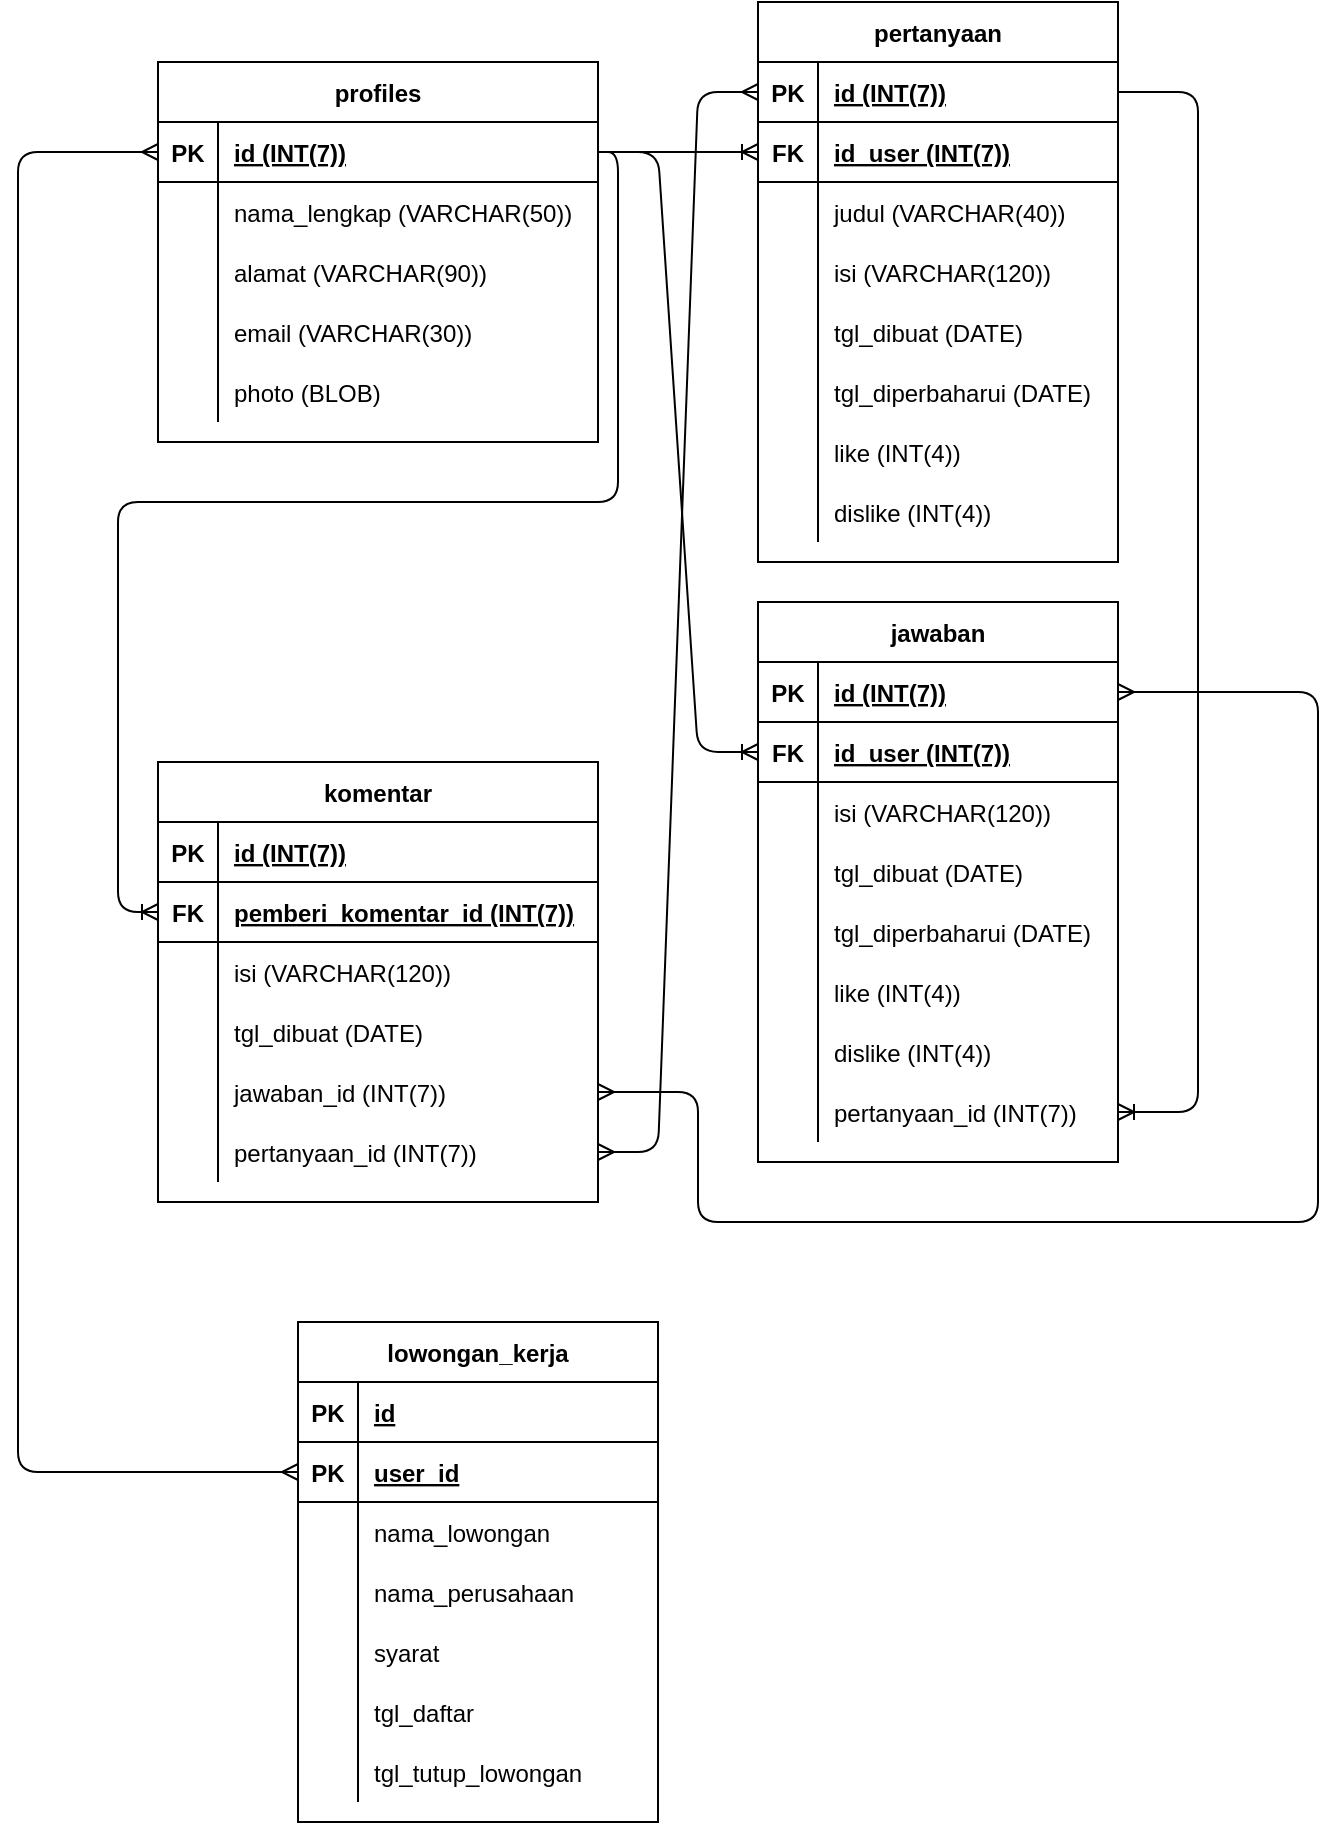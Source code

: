 <mxfile version="13.5.9" type="github">
  <diagram id="R2lEEEUBdFMjLlhIrx00" name="Page-1">
    <mxGraphModel dx="868" dy="488" grid="1" gridSize="10" guides="1" tooltips="1" connect="1" arrows="1" fold="1" page="1" pageScale="1" pageWidth="850" pageHeight="1100" math="0" shadow="0" extFonts="Permanent Marker^https://fonts.googleapis.com/css?family=Permanent+Marker">
      <root>
        <mxCell id="0" />
        <mxCell id="1" parent="0" />
        <mxCell id="UlUVK7WOqjUsJn8yde_S-92" value="profiles" style="shape=table;startSize=30;container=1;collapsible=1;childLayout=tableLayout;fixedRows=1;rowLines=0;fontStyle=1;align=center;resizeLast=1;" vertex="1" parent="1">
          <mxGeometry x="120" y="50" width="220" height="190" as="geometry" />
        </mxCell>
        <mxCell id="UlUVK7WOqjUsJn8yde_S-93" value="" style="shape=partialRectangle;collapsible=0;dropTarget=0;pointerEvents=0;fillColor=none;top=0;left=0;bottom=1;right=0;points=[[0,0.5],[1,0.5]];portConstraint=eastwest;" vertex="1" parent="UlUVK7WOqjUsJn8yde_S-92">
          <mxGeometry y="30" width="220" height="30" as="geometry" />
        </mxCell>
        <mxCell id="UlUVK7WOqjUsJn8yde_S-94" value="PK" style="shape=partialRectangle;connectable=0;fillColor=none;top=0;left=0;bottom=0;right=0;fontStyle=1;overflow=hidden;" vertex="1" parent="UlUVK7WOqjUsJn8yde_S-93">
          <mxGeometry width="30" height="30" as="geometry" />
        </mxCell>
        <mxCell id="UlUVK7WOqjUsJn8yde_S-95" value="id (INT(7))" style="shape=partialRectangle;connectable=0;fillColor=none;top=0;left=0;bottom=0;right=0;align=left;spacingLeft=6;fontStyle=5;overflow=hidden;" vertex="1" parent="UlUVK7WOqjUsJn8yde_S-93">
          <mxGeometry x="30" width="190" height="30" as="geometry" />
        </mxCell>
        <mxCell id="UlUVK7WOqjUsJn8yde_S-96" value="" style="shape=partialRectangle;collapsible=0;dropTarget=0;pointerEvents=0;fillColor=none;top=0;left=0;bottom=0;right=0;points=[[0,0.5],[1,0.5]];portConstraint=eastwest;" vertex="1" parent="UlUVK7WOqjUsJn8yde_S-92">
          <mxGeometry y="60" width="220" height="30" as="geometry" />
        </mxCell>
        <mxCell id="UlUVK7WOqjUsJn8yde_S-97" value="" style="shape=partialRectangle;connectable=0;fillColor=none;top=0;left=0;bottom=0;right=0;editable=1;overflow=hidden;" vertex="1" parent="UlUVK7WOqjUsJn8yde_S-96">
          <mxGeometry width="30" height="30" as="geometry" />
        </mxCell>
        <mxCell id="UlUVK7WOqjUsJn8yde_S-98" value="nama_lengkap (VARCHAR(50))" style="shape=partialRectangle;connectable=0;fillColor=none;top=0;left=0;bottom=0;right=0;align=left;spacingLeft=6;overflow=hidden;" vertex="1" parent="UlUVK7WOqjUsJn8yde_S-96">
          <mxGeometry x="30" width="190" height="30" as="geometry" />
        </mxCell>
        <mxCell id="UlUVK7WOqjUsJn8yde_S-99" value="" style="shape=partialRectangle;collapsible=0;dropTarget=0;pointerEvents=0;fillColor=none;top=0;left=0;bottom=0;right=0;points=[[0,0.5],[1,0.5]];portConstraint=eastwest;" vertex="1" parent="UlUVK7WOqjUsJn8yde_S-92">
          <mxGeometry y="90" width="220" height="30" as="geometry" />
        </mxCell>
        <mxCell id="UlUVK7WOqjUsJn8yde_S-100" value="" style="shape=partialRectangle;connectable=0;fillColor=none;top=0;left=0;bottom=0;right=0;editable=1;overflow=hidden;" vertex="1" parent="UlUVK7WOqjUsJn8yde_S-99">
          <mxGeometry width="30" height="30" as="geometry" />
        </mxCell>
        <mxCell id="UlUVK7WOqjUsJn8yde_S-101" value="alamat (VARCHAR(90))" style="shape=partialRectangle;connectable=0;fillColor=none;top=0;left=0;bottom=0;right=0;align=left;spacingLeft=6;overflow=hidden;" vertex="1" parent="UlUVK7WOqjUsJn8yde_S-99">
          <mxGeometry x="30" width="190" height="30" as="geometry" />
        </mxCell>
        <mxCell id="UlUVK7WOqjUsJn8yde_S-102" value="" style="shape=partialRectangle;collapsible=0;dropTarget=0;pointerEvents=0;fillColor=none;top=0;left=0;bottom=0;right=0;points=[[0,0.5],[1,0.5]];portConstraint=eastwest;" vertex="1" parent="UlUVK7WOqjUsJn8yde_S-92">
          <mxGeometry y="120" width="220" height="30" as="geometry" />
        </mxCell>
        <mxCell id="UlUVK7WOqjUsJn8yde_S-103" value="" style="shape=partialRectangle;connectable=0;fillColor=none;top=0;left=0;bottom=0;right=0;editable=1;overflow=hidden;" vertex="1" parent="UlUVK7WOqjUsJn8yde_S-102">
          <mxGeometry width="30" height="30" as="geometry" />
        </mxCell>
        <mxCell id="UlUVK7WOqjUsJn8yde_S-104" value="email (VARCHAR(30))" style="shape=partialRectangle;connectable=0;fillColor=none;top=0;left=0;bottom=0;right=0;align=left;spacingLeft=6;overflow=hidden;" vertex="1" parent="UlUVK7WOqjUsJn8yde_S-102">
          <mxGeometry x="30" width="190" height="30" as="geometry" />
        </mxCell>
        <mxCell id="UlUVK7WOqjUsJn8yde_S-105" value="" style="shape=partialRectangle;collapsible=0;dropTarget=0;pointerEvents=0;fillColor=none;top=0;left=0;bottom=0;right=0;points=[[0,0.5],[1,0.5]];portConstraint=eastwest;" vertex="1" parent="UlUVK7WOqjUsJn8yde_S-92">
          <mxGeometry y="150" width="220" height="30" as="geometry" />
        </mxCell>
        <mxCell id="UlUVK7WOqjUsJn8yde_S-106" value="" style="shape=partialRectangle;connectable=0;fillColor=none;top=0;left=0;bottom=0;right=0;editable=1;overflow=hidden;" vertex="1" parent="UlUVK7WOqjUsJn8yde_S-105">
          <mxGeometry width="30" height="30" as="geometry" />
        </mxCell>
        <mxCell id="UlUVK7WOqjUsJn8yde_S-107" value="photo (BLOB)" style="shape=partialRectangle;connectable=0;fillColor=none;top=0;left=0;bottom=0;right=0;align=left;spacingLeft=6;overflow=hidden;" vertex="1" parent="UlUVK7WOqjUsJn8yde_S-105">
          <mxGeometry x="30" width="190" height="30" as="geometry" />
        </mxCell>
        <mxCell id="UlUVK7WOqjUsJn8yde_S-108" value="pertanyaan" style="shape=table;startSize=30;container=1;collapsible=1;childLayout=tableLayout;fixedRows=1;rowLines=0;fontStyle=1;align=center;resizeLast=1;" vertex="1" parent="1">
          <mxGeometry x="420" y="20" width="180" height="280" as="geometry" />
        </mxCell>
        <mxCell id="UlUVK7WOqjUsJn8yde_S-109" value="" style="shape=partialRectangle;collapsible=0;dropTarget=0;pointerEvents=0;fillColor=none;top=0;left=0;bottom=1;right=0;points=[[0,0.5],[1,0.5]];portConstraint=eastwest;" vertex="1" parent="UlUVK7WOqjUsJn8yde_S-108">
          <mxGeometry y="30" width="180" height="30" as="geometry" />
        </mxCell>
        <mxCell id="UlUVK7WOqjUsJn8yde_S-110" value="PK" style="shape=partialRectangle;connectable=0;fillColor=none;top=0;left=0;bottom=0;right=0;fontStyle=1;overflow=hidden;" vertex="1" parent="UlUVK7WOqjUsJn8yde_S-109">
          <mxGeometry width="30" height="30" as="geometry" />
        </mxCell>
        <mxCell id="UlUVK7WOqjUsJn8yde_S-111" value="id (INT(7))" style="shape=partialRectangle;connectable=0;fillColor=none;top=0;left=0;bottom=0;right=0;align=left;spacingLeft=6;fontStyle=5;overflow=hidden;" vertex="1" parent="UlUVK7WOqjUsJn8yde_S-109">
          <mxGeometry x="30" width="150" height="30" as="geometry" />
        </mxCell>
        <mxCell id="UlUVK7WOqjUsJn8yde_S-112" value="" style="shape=partialRectangle;collapsible=0;dropTarget=0;pointerEvents=0;fillColor=none;top=0;left=0;bottom=1;right=0;points=[[0,0.5],[1,0.5]];portConstraint=eastwest;" vertex="1" parent="UlUVK7WOqjUsJn8yde_S-108">
          <mxGeometry y="60" width="180" height="30" as="geometry" />
        </mxCell>
        <mxCell id="UlUVK7WOqjUsJn8yde_S-113" value="FK" style="shape=partialRectangle;connectable=0;fillColor=none;top=0;left=0;bottom=0;right=0;fontStyle=1;overflow=hidden;" vertex="1" parent="UlUVK7WOqjUsJn8yde_S-112">
          <mxGeometry width="30" height="30" as="geometry" />
        </mxCell>
        <mxCell id="UlUVK7WOqjUsJn8yde_S-114" value="id_user (INT(7))" style="shape=partialRectangle;connectable=0;fillColor=none;top=0;left=0;bottom=0;right=0;align=left;spacingLeft=6;fontStyle=5;overflow=hidden;" vertex="1" parent="UlUVK7WOqjUsJn8yde_S-112">
          <mxGeometry x="30" width="150" height="30" as="geometry" />
        </mxCell>
        <mxCell id="UlUVK7WOqjUsJn8yde_S-115" value="" style="shape=partialRectangle;collapsible=0;dropTarget=0;pointerEvents=0;fillColor=none;top=0;left=0;bottom=0;right=0;points=[[0,0.5],[1,0.5]];portConstraint=eastwest;" vertex="1" parent="UlUVK7WOqjUsJn8yde_S-108">
          <mxGeometry y="90" width="180" height="30" as="geometry" />
        </mxCell>
        <mxCell id="UlUVK7WOqjUsJn8yde_S-116" value="" style="shape=partialRectangle;connectable=0;fillColor=none;top=0;left=0;bottom=0;right=0;editable=1;overflow=hidden;" vertex="1" parent="UlUVK7WOqjUsJn8yde_S-115">
          <mxGeometry width="30" height="30" as="geometry" />
        </mxCell>
        <mxCell id="UlUVK7WOqjUsJn8yde_S-117" value="judul (VARCHAR(40))" style="shape=partialRectangle;connectable=0;fillColor=none;top=0;left=0;bottom=0;right=0;align=left;spacingLeft=6;overflow=hidden;" vertex="1" parent="UlUVK7WOqjUsJn8yde_S-115">
          <mxGeometry x="30" width="150" height="30" as="geometry" />
        </mxCell>
        <mxCell id="UlUVK7WOqjUsJn8yde_S-118" value="" style="shape=partialRectangle;collapsible=0;dropTarget=0;pointerEvents=0;fillColor=none;top=0;left=0;bottom=0;right=0;points=[[0,0.5],[1,0.5]];portConstraint=eastwest;" vertex="1" parent="UlUVK7WOqjUsJn8yde_S-108">
          <mxGeometry y="120" width="180" height="30" as="geometry" />
        </mxCell>
        <mxCell id="UlUVK7WOqjUsJn8yde_S-119" value="" style="shape=partialRectangle;connectable=0;fillColor=none;top=0;left=0;bottom=0;right=0;editable=1;overflow=hidden;" vertex="1" parent="UlUVK7WOqjUsJn8yde_S-118">
          <mxGeometry width="30" height="30" as="geometry" />
        </mxCell>
        <mxCell id="UlUVK7WOqjUsJn8yde_S-120" value="isi (VARCHAR(120))" style="shape=partialRectangle;connectable=0;fillColor=none;top=0;left=0;bottom=0;right=0;align=left;spacingLeft=6;overflow=hidden;" vertex="1" parent="UlUVK7WOqjUsJn8yde_S-118">
          <mxGeometry x="30" width="150" height="30" as="geometry" />
        </mxCell>
        <mxCell id="UlUVK7WOqjUsJn8yde_S-121" value="" style="shape=partialRectangle;collapsible=0;dropTarget=0;pointerEvents=0;fillColor=none;top=0;left=0;bottom=0;right=0;points=[[0,0.5],[1,0.5]];portConstraint=eastwest;" vertex="1" parent="UlUVK7WOqjUsJn8yde_S-108">
          <mxGeometry y="150" width="180" height="30" as="geometry" />
        </mxCell>
        <mxCell id="UlUVK7WOqjUsJn8yde_S-122" value="" style="shape=partialRectangle;connectable=0;fillColor=none;top=0;left=0;bottom=0;right=0;editable=1;overflow=hidden;" vertex="1" parent="UlUVK7WOqjUsJn8yde_S-121">
          <mxGeometry width="30" height="30" as="geometry" />
        </mxCell>
        <mxCell id="UlUVK7WOqjUsJn8yde_S-123" value="tgl_dibuat (DATE)" style="shape=partialRectangle;connectable=0;fillColor=none;top=0;left=0;bottom=0;right=0;align=left;spacingLeft=6;overflow=hidden;" vertex="1" parent="UlUVK7WOqjUsJn8yde_S-121">
          <mxGeometry x="30" width="150" height="30" as="geometry" />
        </mxCell>
        <mxCell id="UlUVK7WOqjUsJn8yde_S-124" value="" style="shape=partialRectangle;collapsible=0;dropTarget=0;pointerEvents=0;fillColor=none;top=0;left=0;bottom=0;right=0;points=[[0,0.5],[1,0.5]];portConstraint=eastwest;" vertex="1" parent="UlUVK7WOqjUsJn8yde_S-108">
          <mxGeometry y="180" width="180" height="30" as="geometry" />
        </mxCell>
        <mxCell id="UlUVK7WOqjUsJn8yde_S-125" value="" style="shape=partialRectangle;connectable=0;fillColor=none;top=0;left=0;bottom=0;right=0;editable=1;overflow=hidden;" vertex="1" parent="UlUVK7WOqjUsJn8yde_S-124">
          <mxGeometry width="30" height="30" as="geometry" />
        </mxCell>
        <mxCell id="UlUVK7WOqjUsJn8yde_S-126" value="tgl_diperbaharui (DATE)" style="shape=partialRectangle;connectable=0;fillColor=none;top=0;left=0;bottom=0;right=0;align=left;spacingLeft=6;overflow=hidden;" vertex="1" parent="UlUVK7WOqjUsJn8yde_S-124">
          <mxGeometry x="30" width="150" height="30" as="geometry" />
        </mxCell>
        <mxCell id="UlUVK7WOqjUsJn8yde_S-127" value="" style="shape=partialRectangle;collapsible=0;dropTarget=0;pointerEvents=0;fillColor=none;top=0;left=0;bottom=0;right=0;points=[[0,0.5],[1,0.5]];portConstraint=eastwest;" vertex="1" parent="UlUVK7WOqjUsJn8yde_S-108">
          <mxGeometry y="210" width="180" height="30" as="geometry" />
        </mxCell>
        <mxCell id="UlUVK7WOqjUsJn8yde_S-128" value="" style="shape=partialRectangle;connectable=0;fillColor=none;top=0;left=0;bottom=0;right=0;editable=1;overflow=hidden;" vertex="1" parent="UlUVK7WOqjUsJn8yde_S-127">
          <mxGeometry width="30" height="30" as="geometry" />
        </mxCell>
        <mxCell id="UlUVK7WOqjUsJn8yde_S-129" value="like (INT(4))" style="shape=partialRectangle;connectable=0;fillColor=none;top=0;left=0;bottom=0;right=0;align=left;spacingLeft=6;overflow=hidden;" vertex="1" parent="UlUVK7WOqjUsJn8yde_S-127">
          <mxGeometry x="30" width="150" height="30" as="geometry" />
        </mxCell>
        <mxCell id="UlUVK7WOqjUsJn8yde_S-130" value="" style="shape=partialRectangle;collapsible=0;dropTarget=0;pointerEvents=0;fillColor=none;top=0;left=0;bottom=0;right=0;points=[[0,0.5],[1,0.5]];portConstraint=eastwest;" vertex="1" parent="UlUVK7WOqjUsJn8yde_S-108">
          <mxGeometry y="240" width="180" height="30" as="geometry" />
        </mxCell>
        <mxCell id="UlUVK7WOqjUsJn8yde_S-131" value="" style="shape=partialRectangle;connectable=0;fillColor=none;top=0;left=0;bottom=0;right=0;editable=1;overflow=hidden;" vertex="1" parent="UlUVK7WOqjUsJn8yde_S-130">
          <mxGeometry width="30" height="30" as="geometry" />
        </mxCell>
        <mxCell id="UlUVK7WOqjUsJn8yde_S-132" value="dislike (INT(4))" style="shape=partialRectangle;connectable=0;fillColor=none;top=0;left=0;bottom=0;right=0;align=left;spacingLeft=6;overflow=hidden;" vertex="1" parent="UlUVK7WOqjUsJn8yde_S-130">
          <mxGeometry x="30" width="150" height="30" as="geometry" />
        </mxCell>
        <mxCell id="UlUVK7WOqjUsJn8yde_S-133" value="jawaban" style="shape=table;startSize=30;container=1;collapsible=1;childLayout=tableLayout;fixedRows=1;rowLines=0;fontStyle=1;align=center;resizeLast=1;" vertex="1" parent="1">
          <mxGeometry x="420" y="320" width="180" height="280" as="geometry" />
        </mxCell>
        <mxCell id="UlUVK7WOqjUsJn8yde_S-134" value="" style="shape=partialRectangle;collapsible=0;dropTarget=0;pointerEvents=0;fillColor=none;top=0;left=0;bottom=1;right=0;points=[[0,0.5],[1,0.5]];portConstraint=eastwest;" vertex="1" parent="UlUVK7WOqjUsJn8yde_S-133">
          <mxGeometry y="30" width="180" height="30" as="geometry" />
        </mxCell>
        <mxCell id="UlUVK7WOqjUsJn8yde_S-135" value="PK" style="shape=partialRectangle;connectable=0;fillColor=none;top=0;left=0;bottom=0;right=0;fontStyle=1;overflow=hidden;" vertex="1" parent="UlUVK7WOqjUsJn8yde_S-134">
          <mxGeometry width="30" height="30" as="geometry" />
        </mxCell>
        <mxCell id="UlUVK7WOqjUsJn8yde_S-136" value="id (INT(7))" style="shape=partialRectangle;connectable=0;fillColor=none;top=0;left=0;bottom=0;right=0;align=left;spacingLeft=6;fontStyle=5;overflow=hidden;" vertex="1" parent="UlUVK7WOqjUsJn8yde_S-134">
          <mxGeometry x="30" width="150" height="30" as="geometry" />
        </mxCell>
        <mxCell id="UlUVK7WOqjUsJn8yde_S-137" value="" style="shape=partialRectangle;collapsible=0;dropTarget=0;pointerEvents=0;fillColor=none;top=0;left=0;bottom=1;right=0;points=[[0,0.5],[1,0.5]];portConstraint=eastwest;" vertex="1" parent="UlUVK7WOqjUsJn8yde_S-133">
          <mxGeometry y="60" width="180" height="30" as="geometry" />
        </mxCell>
        <mxCell id="UlUVK7WOqjUsJn8yde_S-138" value="FK" style="shape=partialRectangle;connectable=0;fillColor=none;top=0;left=0;bottom=0;right=0;fontStyle=1;overflow=hidden;" vertex="1" parent="UlUVK7WOqjUsJn8yde_S-137">
          <mxGeometry width="30" height="30" as="geometry" />
        </mxCell>
        <mxCell id="UlUVK7WOqjUsJn8yde_S-139" value="id_user (INT(7))" style="shape=partialRectangle;connectable=0;fillColor=none;top=0;left=0;bottom=0;right=0;align=left;spacingLeft=6;fontStyle=5;overflow=hidden;" vertex="1" parent="UlUVK7WOqjUsJn8yde_S-137">
          <mxGeometry x="30" width="150" height="30" as="geometry" />
        </mxCell>
        <mxCell id="UlUVK7WOqjUsJn8yde_S-140" value="" style="shape=partialRectangle;collapsible=0;dropTarget=0;pointerEvents=0;fillColor=none;top=0;left=0;bottom=0;right=0;points=[[0,0.5],[1,0.5]];portConstraint=eastwest;" vertex="1" parent="UlUVK7WOqjUsJn8yde_S-133">
          <mxGeometry y="90" width="180" height="30" as="geometry" />
        </mxCell>
        <mxCell id="UlUVK7WOqjUsJn8yde_S-141" value="" style="shape=partialRectangle;connectable=0;fillColor=none;top=0;left=0;bottom=0;right=0;editable=1;overflow=hidden;" vertex="1" parent="UlUVK7WOqjUsJn8yde_S-140">
          <mxGeometry width="30" height="30" as="geometry" />
        </mxCell>
        <mxCell id="UlUVK7WOqjUsJn8yde_S-142" value="isi (VARCHAR(120))" style="shape=partialRectangle;connectable=0;fillColor=none;top=0;left=0;bottom=0;right=0;align=left;spacingLeft=6;overflow=hidden;" vertex="1" parent="UlUVK7WOqjUsJn8yde_S-140">
          <mxGeometry x="30" width="150" height="30" as="geometry" />
        </mxCell>
        <mxCell id="UlUVK7WOqjUsJn8yde_S-143" value="" style="shape=partialRectangle;collapsible=0;dropTarget=0;pointerEvents=0;fillColor=none;top=0;left=0;bottom=0;right=0;points=[[0,0.5],[1,0.5]];portConstraint=eastwest;" vertex="1" parent="UlUVK7WOqjUsJn8yde_S-133">
          <mxGeometry y="120" width="180" height="30" as="geometry" />
        </mxCell>
        <mxCell id="UlUVK7WOqjUsJn8yde_S-144" value="" style="shape=partialRectangle;connectable=0;fillColor=none;top=0;left=0;bottom=0;right=0;editable=1;overflow=hidden;" vertex="1" parent="UlUVK7WOqjUsJn8yde_S-143">
          <mxGeometry width="30" height="30" as="geometry" />
        </mxCell>
        <mxCell id="UlUVK7WOqjUsJn8yde_S-145" value="tgl_dibuat (DATE)" style="shape=partialRectangle;connectable=0;fillColor=none;top=0;left=0;bottom=0;right=0;align=left;spacingLeft=6;overflow=hidden;" vertex="1" parent="UlUVK7WOqjUsJn8yde_S-143">
          <mxGeometry x="30" width="150" height="30" as="geometry" />
        </mxCell>
        <mxCell id="UlUVK7WOqjUsJn8yde_S-146" value="" style="shape=partialRectangle;collapsible=0;dropTarget=0;pointerEvents=0;fillColor=none;top=0;left=0;bottom=0;right=0;points=[[0,0.5],[1,0.5]];portConstraint=eastwest;" vertex="1" parent="UlUVK7WOqjUsJn8yde_S-133">
          <mxGeometry y="150" width="180" height="30" as="geometry" />
        </mxCell>
        <mxCell id="UlUVK7WOqjUsJn8yde_S-147" value="" style="shape=partialRectangle;connectable=0;fillColor=none;top=0;left=0;bottom=0;right=0;editable=1;overflow=hidden;" vertex="1" parent="UlUVK7WOqjUsJn8yde_S-146">
          <mxGeometry width="30" height="30" as="geometry" />
        </mxCell>
        <mxCell id="UlUVK7WOqjUsJn8yde_S-148" value="tgl_diperbaharui (DATE)" style="shape=partialRectangle;connectable=0;fillColor=none;top=0;left=0;bottom=0;right=0;align=left;spacingLeft=6;overflow=hidden;" vertex="1" parent="UlUVK7WOqjUsJn8yde_S-146">
          <mxGeometry x="30" width="150" height="30" as="geometry" />
        </mxCell>
        <mxCell id="UlUVK7WOqjUsJn8yde_S-149" value="" style="shape=partialRectangle;collapsible=0;dropTarget=0;pointerEvents=0;fillColor=none;top=0;left=0;bottom=0;right=0;points=[[0,0.5],[1,0.5]];portConstraint=eastwest;" vertex="1" parent="UlUVK7WOqjUsJn8yde_S-133">
          <mxGeometry y="180" width="180" height="30" as="geometry" />
        </mxCell>
        <mxCell id="UlUVK7WOqjUsJn8yde_S-150" value="" style="shape=partialRectangle;connectable=0;fillColor=none;top=0;left=0;bottom=0;right=0;editable=1;overflow=hidden;" vertex="1" parent="UlUVK7WOqjUsJn8yde_S-149">
          <mxGeometry width="30" height="30" as="geometry" />
        </mxCell>
        <mxCell id="UlUVK7WOqjUsJn8yde_S-151" value="like (INT(4))" style="shape=partialRectangle;connectable=0;fillColor=none;top=0;left=0;bottom=0;right=0;align=left;spacingLeft=6;overflow=hidden;" vertex="1" parent="UlUVK7WOqjUsJn8yde_S-149">
          <mxGeometry x="30" width="150" height="30" as="geometry" />
        </mxCell>
        <mxCell id="UlUVK7WOqjUsJn8yde_S-152" value="" style="shape=partialRectangle;collapsible=0;dropTarget=0;pointerEvents=0;fillColor=none;top=0;left=0;bottom=0;right=0;points=[[0,0.5],[1,0.5]];portConstraint=eastwest;" vertex="1" parent="UlUVK7WOqjUsJn8yde_S-133">
          <mxGeometry y="210" width="180" height="30" as="geometry" />
        </mxCell>
        <mxCell id="UlUVK7WOqjUsJn8yde_S-153" value="" style="shape=partialRectangle;connectable=0;fillColor=none;top=0;left=0;bottom=0;right=0;editable=1;overflow=hidden;" vertex="1" parent="UlUVK7WOqjUsJn8yde_S-152">
          <mxGeometry width="30" height="30" as="geometry" />
        </mxCell>
        <mxCell id="UlUVK7WOqjUsJn8yde_S-154" value="dislike (INT(4))" style="shape=partialRectangle;connectable=0;fillColor=none;top=0;left=0;bottom=0;right=0;align=left;spacingLeft=6;overflow=hidden;" vertex="1" parent="UlUVK7WOqjUsJn8yde_S-152">
          <mxGeometry x="30" width="150" height="30" as="geometry" />
        </mxCell>
        <mxCell id="UlUVK7WOqjUsJn8yde_S-155" value="" style="shape=partialRectangle;collapsible=0;dropTarget=0;pointerEvents=0;fillColor=none;top=0;left=0;bottom=0;right=0;points=[[0,0.5],[1,0.5]];portConstraint=eastwest;" vertex="1" parent="UlUVK7WOqjUsJn8yde_S-133">
          <mxGeometry y="240" width="180" height="30" as="geometry" />
        </mxCell>
        <mxCell id="UlUVK7WOqjUsJn8yde_S-156" value="" style="shape=partialRectangle;connectable=0;fillColor=none;top=0;left=0;bottom=0;right=0;editable=1;overflow=hidden;" vertex="1" parent="UlUVK7WOqjUsJn8yde_S-155">
          <mxGeometry width="30" height="30" as="geometry" />
        </mxCell>
        <mxCell id="UlUVK7WOqjUsJn8yde_S-157" value="pertanyaan_id (INT(7))" style="shape=partialRectangle;connectable=0;fillColor=none;top=0;left=0;bottom=0;right=0;align=left;spacingLeft=6;overflow=hidden;" vertex="1" parent="UlUVK7WOqjUsJn8yde_S-155">
          <mxGeometry x="30" width="150" height="30" as="geometry" />
        </mxCell>
        <mxCell id="UlUVK7WOqjUsJn8yde_S-158" value="" style="edgeStyle=entityRelationEdgeStyle;fontSize=12;html=1;endArrow=ERoneToMany;entryX=0;entryY=0.5;entryDx=0;entryDy=0;exitX=1;exitY=0.5;exitDx=0;exitDy=0;" edge="1" parent="1" source="UlUVK7WOqjUsJn8yde_S-93" target="UlUVK7WOqjUsJn8yde_S-112">
          <mxGeometry width="100" height="100" relative="1" as="geometry">
            <mxPoint x="370" y="260" as="sourcePoint" />
            <mxPoint x="470" y="160" as="targetPoint" />
          </mxGeometry>
        </mxCell>
        <mxCell id="UlUVK7WOqjUsJn8yde_S-159" value="" style="edgeStyle=entityRelationEdgeStyle;fontSize=12;html=1;endArrow=ERoneToMany;entryX=0;entryY=0.5;entryDx=0;entryDy=0;exitX=1;exitY=0.5;exitDx=0;exitDy=0;" edge="1" parent="1" source="UlUVK7WOqjUsJn8yde_S-93" target="UlUVK7WOqjUsJn8yde_S-137">
          <mxGeometry width="100" height="100" relative="1" as="geometry">
            <mxPoint x="370" y="260" as="sourcePoint" />
            <mxPoint x="470" y="160" as="targetPoint" />
          </mxGeometry>
        </mxCell>
        <mxCell id="UlUVK7WOqjUsJn8yde_S-160" value="" style="edgeStyle=orthogonalEdgeStyle;fontSize=12;html=1;endArrow=ERoneToMany;entryX=0;entryY=0.5;entryDx=0;entryDy=0;exitX=1;exitY=0.5;exitDx=0;exitDy=0;" edge="1" parent="1" source="UlUVK7WOqjUsJn8yde_S-93" target="UlUVK7WOqjUsJn8yde_S-168">
          <mxGeometry width="100" height="100" relative="1" as="geometry">
            <mxPoint x="90" y="120" as="sourcePoint" />
            <mxPoint x="150" y="560" as="targetPoint" />
            <Array as="points">
              <mxPoint x="350" y="95" />
              <mxPoint x="350" y="270" />
              <mxPoint x="100" y="270" />
              <mxPoint x="100" y="475" />
            </Array>
          </mxGeometry>
        </mxCell>
        <mxCell id="UlUVK7WOqjUsJn8yde_S-161" value="" style="edgeStyle=orthogonalEdgeStyle;fontSize=12;html=1;endArrow=ERoneToMany;exitX=1;exitY=0.5;exitDx=0;exitDy=0;entryX=1;entryY=0.5;entryDx=0;entryDy=0;" edge="1" parent="1" source="UlUVK7WOqjUsJn8yde_S-109" target="UlUVK7WOqjUsJn8yde_S-155">
          <mxGeometry width="100" height="100" relative="1" as="geometry">
            <mxPoint x="760" y="220" as="sourcePoint" />
            <mxPoint x="690" y="330" as="targetPoint" />
            <Array as="points">
              <mxPoint x="640" y="65" />
              <mxPoint x="640" y="575" />
            </Array>
          </mxGeometry>
        </mxCell>
        <mxCell id="UlUVK7WOqjUsJn8yde_S-162" value="" style="edgeStyle=entityRelationEdgeStyle;fontSize=12;html=1;endArrow=ERmany;startArrow=ERmany;exitX=1;exitY=0.5;exitDx=0;exitDy=0;entryX=0;entryY=0.5;entryDx=0;entryDy=0;" edge="1" parent="1" source="UlUVK7WOqjUsJn8yde_S-180" target="UlUVK7WOqjUsJn8yde_S-109">
          <mxGeometry width="100" height="100" relative="1" as="geometry">
            <mxPoint x="360" y="650" as="sourcePoint" />
            <mxPoint x="410" y="70" as="targetPoint" />
          </mxGeometry>
        </mxCell>
        <mxCell id="UlUVK7WOqjUsJn8yde_S-163" value="" style="edgeStyle=orthogonalEdgeStyle;fontSize=12;html=1;endArrow=ERmany;startArrow=ERmany;exitX=1;exitY=0.5;exitDx=0;exitDy=0;entryX=1;entryY=0.5;entryDx=0;entryDy=0;" edge="1" parent="1" source="UlUVK7WOqjUsJn8yde_S-177" target="UlUVK7WOqjUsJn8yde_S-134">
          <mxGeometry width="100" height="100" relative="1" as="geometry">
            <mxPoint x="370" y="740" as="sourcePoint" />
            <mxPoint x="680" y="510" as="targetPoint" />
            <Array as="points">
              <mxPoint x="390" y="565" />
              <mxPoint x="390" y="630" />
              <mxPoint x="700" y="630" />
              <mxPoint x="700" y="365" />
            </Array>
          </mxGeometry>
        </mxCell>
        <mxCell id="UlUVK7WOqjUsJn8yde_S-164" value="komentar" style="shape=table;startSize=30;container=1;collapsible=1;childLayout=tableLayout;fixedRows=1;rowLines=0;fontStyle=1;align=center;resizeLast=1;" vertex="1" parent="1">
          <mxGeometry x="120" y="400" width="220" height="220" as="geometry" />
        </mxCell>
        <mxCell id="UlUVK7WOqjUsJn8yde_S-165" value="" style="shape=partialRectangle;collapsible=0;dropTarget=0;pointerEvents=0;fillColor=none;top=0;left=0;bottom=1;right=0;points=[[0,0.5],[1,0.5]];portConstraint=eastwest;" vertex="1" parent="UlUVK7WOqjUsJn8yde_S-164">
          <mxGeometry y="30" width="220" height="30" as="geometry" />
        </mxCell>
        <mxCell id="UlUVK7WOqjUsJn8yde_S-166" value="PK" style="shape=partialRectangle;connectable=0;fillColor=none;top=0;left=0;bottom=0;right=0;fontStyle=1;overflow=hidden;" vertex="1" parent="UlUVK7WOqjUsJn8yde_S-165">
          <mxGeometry width="30" height="30" as="geometry" />
        </mxCell>
        <mxCell id="UlUVK7WOqjUsJn8yde_S-167" value="id (INT(7))" style="shape=partialRectangle;connectable=0;fillColor=none;top=0;left=0;bottom=0;right=0;align=left;spacingLeft=6;fontStyle=5;overflow=hidden;" vertex="1" parent="UlUVK7WOqjUsJn8yde_S-165">
          <mxGeometry x="30" width="190" height="30" as="geometry" />
        </mxCell>
        <mxCell id="UlUVK7WOqjUsJn8yde_S-168" value="" style="shape=partialRectangle;collapsible=0;dropTarget=0;pointerEvents=0;fillColor=none;top=0;left=0;bottom=1;right=0;points=[[0,0.5],[1,0.5]];portConstraint=eastwest;" vertex="1" parent="UlUVK7WOqjUsJn8yde_S-164">
          <mxGeometry y="60" width="220" height="30" as="geometry" />
        </mxCell>
        <mxCell id="UlUVK7WOqjUsJn8yde_S-169" value="FK" style="shape=partialRectangle;connectable=0;fillColor=none;top=0;left=0;bottom=0;right=0;fontStyle=1;overflow=hidden;" vertex="1" parent="UlUVK7WOqjUsJn8yde_S-168">
          <mxGeometry width="30" height="30" as="geometry" />
        </mxCell>
        <mxCell id="UlUVK7WOqjUsJn8yde_S-170" value="pemberi_komentar_id (INT(7))" style="shape=partialRectangle;connectable=0;fillColor=none;top=0;left=0;bottom=0;right=0;align=left;spacingLeft=6;fontStyle=5;overflow=hidden;" vertex="1" parent="UlUVK7WOqjUsJn8yde_S-168">
          <mxGeometry x="30" width="190" height="30" as="geometry" />
        </mxCell>
        <mxCell id="UlUVK7WOqjUsJn8yde_S-171" value="" style="shape=partialRectangle;collapsible=0;dropTarget=0;pointerEvents=0;fillColor=none;top=0;left=0;bottom=0;right=0;points=[[0,0.5],[1,0.5]];portConstraint=eastwest;" vertex="1" parent="UlUVK7WOqjUsJn8yde_S-164">
          <mxGeometry y="90" width="220" height="30" as="geometry" />
        </mxCell>
        <mxCell id="UlUVK7WOqjUsJn8yde_S-172" value="" style="shape=partialRectangle;connectable=0;fillColor=none;top=0;left=0;bottom=0;right=0;editable=1;overflow=hidden;" vertex="1" parent="UlUVK7WOqjUsJn8yde_S-171">
          <mxGeometry width="30" height="30" as="geometry" />
        </mxCell>
        <mxCell id="UlUVK7WOqjUsJn8yde_S-173" value="isi (VARCHAR(120))" style="shape=partialRectangle;connectable=0;fillColor=none;top=0;left=0;bottom=0;right=0;align=left;spacingLeft=6;overflow=hidden;" vertex="1" parent="UlUVK7WOqjUsJn8yde_S-171">
          <mxGeometry x="30" width="190" height="30" as="geometry" />
        </mxCell>
        <mxCell id="UlUVK7WOqjUsJn8yde_S-174" value="" style="shape=partialRectangle;collapsible=0;dropTarget=0;pointerEvents=0;fillColor=none;top=0;left=0;bottom=0;right=0;points=[[0,0.5],[1,0.5]];portConstraint=eastwest;" vertex="1" parent="UlUVK7WOqjUsJn8yde_S-164">
          <mxGeometry y="120" width="220" height="30" as="geometry" />
        </mxCell>
        <mxCell id="UlUVK7WOqjUsJn8yde_S-175" value="" style="shape=partialRectangle;connectable=0;fillColor=none;top=0;left=0;bottom=0;right=0;editable=1;overflow=hidden;" vertex="1" parent="UlUVK7WOqjUsJn8yde_S-174">
          <mxGeometry width="30" height="30" as="geometry" />
        </mxCell>
        <mxCell id="UlUVK7WOqjUsJn8yde_S-176" value="tgl_dibuat (DATE)" style="shape=partialRectangle;connectable=0;fillColor=none;top=0;left=0;bottom=0;right=0;align=left;spacingLeft=6;overflow=hidden;" vertex="1" parent="UlUVK7WOqjUsJn8yde_S-174">
          <mxGeometry x="30" width="190" height="30" as="geometry" />
        </mxCell>
        <mxCell id="UlUVK7WOqjUsJn8yde_S-177" value="" style="shape=partialRectangle;collapsible=0;dropTarget=0;pointerEvents=0;fillColor=none;top=0;left=0;bottom=0;right=0;points=[[0,0.5],[1,0.5]];portConstraint=eastwest;" vertex="1" parent="UlUVK7WOqjUsJn8yde_S-164">
          <mxGeometry y="150" width="220" height="30" as="geometry" />
        </mxCell>
        <mxCell id="UlUVK7WOqjUsJn8yde_S-178" value="" style="shape=partialRectangle;connectable=0;fillColor=none;top=0;left=0;bottom=0;right=0;editable=1;overflow=hidden;" vertex="1" parent="UlUVK7WOqjUsJn8yde_S-177">
          <mxGeometry width="30" height="30" as="geometry" />
        </mxCell>
        <mxCell id="UlUVK7WOqjUsJn8yde_S-179" value="jawaban_id (INT(7))" style="shape=partialRectangle;connectable=0;fillColor=none;top=0;left=0;bottom=0;right=0;align=left;spacingLeft=6;overflow=hidden;" vertex="1" parent="UlUVK7WOqjUsJn8yde_S-177">
          <mxGeometry x="30" width="190" height="30" as="geometry" />
        </mxCell>
        <mxCell id="UlUVK7WOqjUsJn8yde_S-180" value="" style="shape=partialRectangle;collapsible=0;dropTarget=0;pointerEvents=0;fillColor=none;top=0;left=0;bottom=0;right=0;points=[[0,0.5],[1,0.5]];portConstraint=eastwest;" vertex="1" parent="UlUVK7WOqjUsJn8yde_S-164">
          <mxGeometry y="180" width="220" height="30" as="geometry" />
        </mxCell>
        <mxCell id="UlUVK7WOqjUsJn8yde_S-181" value="" style="shape=partialRectangle;connectable=0;fillColor=none;top=0;left=0;bottom=0;right=0;editable=1;overflow=hidden;" vertex="1" parent="UlUVK7WOqjUsJn8yde_S-180">
          <mxGeometry width="30" height="30" as="geometry" />
        </mxCell>
        <mxCell id="UlUVK7WOqjUsJn8yde_S-182" value="pertanyaan_id (INT(7))" style="shape=partialRectangle;connectable=0;fillColor=none;top=0;left=0;bottom=0;right=0;align=left;spacingLeft=6;overflow=hidden;" vertex="1" parent="UlUVK7WOqjUsJn8yde_S-180">
          <mxGeometry x="30" width="190" height="30" as="geometry" />
        </mxCell>
        <mxCell id="UlUVK7WOqjUsJn8yde_S-183" value="lowongan_kerja" style="shape=table;startSize=30;container=1;collapsible=1;childLayout=tableLayout;fixedRows=1;rowLines=0;fontStyle=1;align=center;resizeLast=1;" vertex="1" parent="1">
          <mxGeometry x="190" y="680" width="180" height="250" as="geometry" />
        </mxCell>
        <mxCell id="UlUVK7WOqjUsJn8yde_S-184" value="" style="shape=partialRectangle;collapsible=0;dropTarget=0;pointerEvents=0;fillColor=none;top=0;left=0;bottom=1;right=0;points=[[0,0.5],[1,0.5]];portConstraint=eastwest;" vertex="1" parent="UlUVK7WOqjUsJn8yde_S-183">
          <mxGeometry y="30" width="180" height="30" as="geometry" />
        </mxCell>
        <mxCell id="UlUVK7WOqjUsJn8yde_S-185" value="PK" style="shape=partialRectangle;connectable=0;fillColor=none;top=0;left=0;bottom=0;right=0;fontStyle=1;overflow=hidden;" vertex="1" parent="UlUVK7WOqjUsJn8yde_S-184">
          <mxGeometry width="30" height="30" as="geometry" />
        </mxCell>
        <mxCell id="UlUVK7WOqjUsJn8yde_S-186" value="id" style="shape=partialRectangle;connectable=0;fillColor=none;top=0;left=0;bottom=0;right=0;align=left;spacingLeft=6;fontStyle=5;overflow=hidden;" vertex="1" parent="UlUVK7WOqjUsJn8yde_S-184">
          <mxGeometry x="30" width="150" height="30" as="geometry" />
        </mxCell>
        <mxCell id="UlUVK7WOqjUsJn8yde_S-202" value="" style="shape=partialRectangle;collapsible=0;dropTarget=0;pointerEvents=0;fillColor=none;top=0;left=0;bottom=1;right=0;points=[[0,0.5],[1,0.5]];portConstraint=eastwest;" vertex="1" parent="UlUVK7WOqjUsJn8yde_S-183">
          <mxGeometry y="60" width="180" height="30" as="geometry" />
        </mxCell>
        <mxCell id="UlUVK7WOqjUsJn8yde_S-203" value="PK" style="shape=partialRectangle;connectable=0;fillColor=none;top=0;left=0;bottom=0;right=0;fontStyle=1;overflow=hidden;" vertex="1" parent="UlUVK7WOqjUsJn8yde_S-202">
          <mxGeometry width="30" height="30" as="geometry" />
        </mxCell>
        <mxCell id="UlUVK7WOqjUsJn8yde_S-204" value="user_id" style="shape=partialRectangle;connectable=0;fillColor=none;top=0;left=0;bottom=0;right=0;align=left;spacingLeft=6;fontStyle=5;overflow=hidden;" vertex="1" parent="UlUVK7WOqjUsJn8yde_S-202">
          <mxGeometry x="30" width="150" height="30" as="geometry" />
        </mxCell>
        <mxCell id="UlUVK7WOqjUsJn8yde_S-187" value="" style="shape=partialRectangle;collapsible=0;dropTarget=0;pointerEvents=0;fillColor=none;top=0;left=0;bottom=0;right=0;points=[[0,0.5],[1,0.5]];portConstraint=eastwest;" vertex="1" parent="UlUVK7WOqjUsJn8yde_S-183">
          <mxGeometry y="90" width="180" height="30" as="geometry" />
        </mxCell>
        <mxCell id="UlUVK7WOqjUsJn8yde_S-188" value="" style="shape=partialRectangle;connectable=0;fillColor=none;top=0;left=0;bottom=0;right=0;editable=1;overflow=hidden;" vertex="1" parent="UlUVK7WOqjUsJn8yde_S-187">
          <mxGeometry width="30" height="30" as="geometry" />
        </mxCell>
        <mxCell id="UlUVK7WOqjUsJn8yde_S-189" value="nama_lowongan" style="shape=partialRectangle;connectable=0;fillColor=none;top=0;left=0;bottom=0;right=0;align=left;spacingLeft=6;overflow=hidden;" vertex="1" parent="UlUVK7WOqjUsJn8yde_S-187">
          <mxGeometry x="30" width="150" height="30" as="geometry" />
        </mxCell>
        <mxCell id="UlUVK7WOqjUsJn8yde_S-190" value="" style="shape=partialRectangle;collapsible=0;dropTarget=0;pointerEvents=0;fillColor=none;top=0;left=0;bottom=0;right=0;points=[[0,0.5],[1,0.5]];portConstraint=eastwest;" vertex="1" parent="UlUVK7WOqjUsJn8yde_S-183">
          <mxGeometry y="120" width="180" height="30" as="geometry" />
        </mxCell>
        <mxCell id="UlUVK7WOqjUsJn8yde_S-191" value="" style="shape=partialRectangle;connectable=0;fillColor=none;top=0;left=0;bottom=0;right=0;editable=1;overflow=hidden;" vertex="1" parent="UlUVK7WOqjUsJn8yde_S-190">
          <mxGeometry width="30" height="30" as="geometry" />
        </mxCell>
        <mxCell id="UlUVK7WOqjUsJn8yde_S-192" value="nama_perusahaan" style="shape=partialRectangle;connectable=0;fillColor=none;top=0;left=0;bottom=0;right=0;align=left;spacingLeft=6;overflow=hidden;" vertex="1" parent="UlUVK7WOqjUsJn8yde_S-190">
          <mxGeometry x="30" width="150" height="30" as="geometry" />
        </mxCell>
        <mxCell id="UlUVK7WOqjUsJn8yde_S-193" value="" style="shape=partialRectangle;collapsible=0;dropTarget=0;pointerEvents=0;fillColor=none;top=0;left=0;bottom=0;right=0;points=[[0,0.5],[1,0.5]];portConstraint=eastwest;" vertex="1" parent="UlUVK7WOqjUsJn8yde_S-183">
          <mxGeometry y="150" width="180" height="30" as="geometry" />
        </mxCell>
        <mxCell id="UlUVK7WOqjUsJn8yde_S-194" value="" style="shape=partialRectangle;connectable=0;fillColor=none;top=0;left=0;bottom=0;right=0;editable=1;overflow=hidden;" vertex="1" parent="UlUVK7WOqjUsJn8yde_S-193">
          <mxGeometry width="30" height="30" as="geometry" />
        </mxCell>
        <mxCell id="UlUVK7WOqjUsJn8yde_S-195" value="syarat" style="shape=partialRectangle;connectable=0;fillColor=none;top=0;left=0;bottom=0;right=0;align=left;spacingLeft=6;overflow=hidden;" vertex="1" parent="UlUVK7WOqjUsJn8yde_S-193">
          <mxGeometry x="30" width="150" height="30" as="geometry" />
        </mxCell>
        <mxCell id="UlUVK7WOqjUsJn8yde_S-196" value="" style="shape=partialRectangle;collapsible=0;dropTarget=0;pointerEvents=0;fillColor=none;top=0;left=0;bottom=0;right=0;points=[[0,0.5],[1,0.5]];portConstraint=eastwest;" vertex="1" parent="UlUVK7WOqjUsJn8yde_S-183">
          <mxGeometry y="180" width="180" height="30" as="geometry" />
        </mxCell>
        <mxCell id="UlUVK7WOqjUsJn8yde_S-197" value="" style="shape=partialRectangle;connectable=0;fillColor=none;top=0;left=0;bottom=0;right=0;editable=1;overflow=hidden;" vertex="1" parent="UlUVK7WOqjUsJn8yde_S-196">
          <mxGeometry width="30" height="30" as="geometry" />
        </mxCell>
        <mxCell id="UlUVK7WOqjUsJn8yde_S-198" value="tgl_daftar" style="shape=partialRectangle;connectable=0;fillColor=none;top=0;left=0;bottom=0;right=0;align=left;spacingLeft=6;overflow=hidden;" vertex="1" parent="UlUVK7WOqjUsJn8yde_S-196">
          <mxGeometry x="30" width="150" height="30" as="geometry" />
        </mxCell>
        <mxCell id="UlUVK7WOqjUsJn8yde_S-199" value="" style="shape=partialRectangle;collapsible=0;dropTarget=0;pointerEvents=0;fillColor=none;top=0;left=0;bottom=0;right=0;points=[[0,0.5],[1,0.5]];portConstraint=eastwest;" vertex="1" parent="UlUVK7WOqjUsJn8yde_S-183">
          <mxGeometry y="210" width="180" height="30" as="geometry" />
        </mxCell>
        <mxCell id="UlUVK7WOqjUsJn8yde_S-200" value="" style="shape=partialRectangle;connectable=0;fillColor=none;top=0;left=0;bottom=0;right=0;editable=1;overflow=hidden;" vertex="1" parent="UlUVK7WOqjUsJn8yde_S-199">
          <mxGeometry width="30" height="30" as="geometry" />
        </mxCell>
        <mxCell id="UlUVK7WOqjUsJn8yde_S-201" value="tgl_tutup_lowongan" style="shape=partialRectangle;connectable=0;fillColor=none;top=0;left=0;bottom=0;right=0;align=left;spacingLeft=6;overflow=hidden;" vertex="1" parent="UlUVK7WOqjUsJn8yde_S-199">
          <mxGeometry x="30" width="150" height="30" as="geometry" />
        </mxCell>
        <mxCell id="UlUVK7WOqjUsJn8yde_S-205" value="" style="edgeStyle=orthogonalEdgeStyle;fontSize=12;html=1;endArrow=ERmany;startArrow=ERmany;exitX=0;exitY=0.5;exitDx=0;exitDy=0;entryX=0;entryY=0.5;entryDx=0;entryDy=0;" edge="1" parent="1" source="UlUVK7WOqjUsJn8yde_S-202" target="UlUVK7WOqjUsJn8yde_S-93">
          <mxGeometry width="100" height="100" relative="1" as="geometry">
            <mxPoint x="40" y="840" as="sourcePoint" />
            <mxPoint x="60" y="210" as="targetPoint" />
            <Array as="points">
              <mxPoint x="50" y="755" />
              <mxPoint x="50" y="95" />
            </Array>
          </mxGeometry>
        </mxCell>
      </root>
    </mxGraphModel>
  </diagram>
</mxfile>
